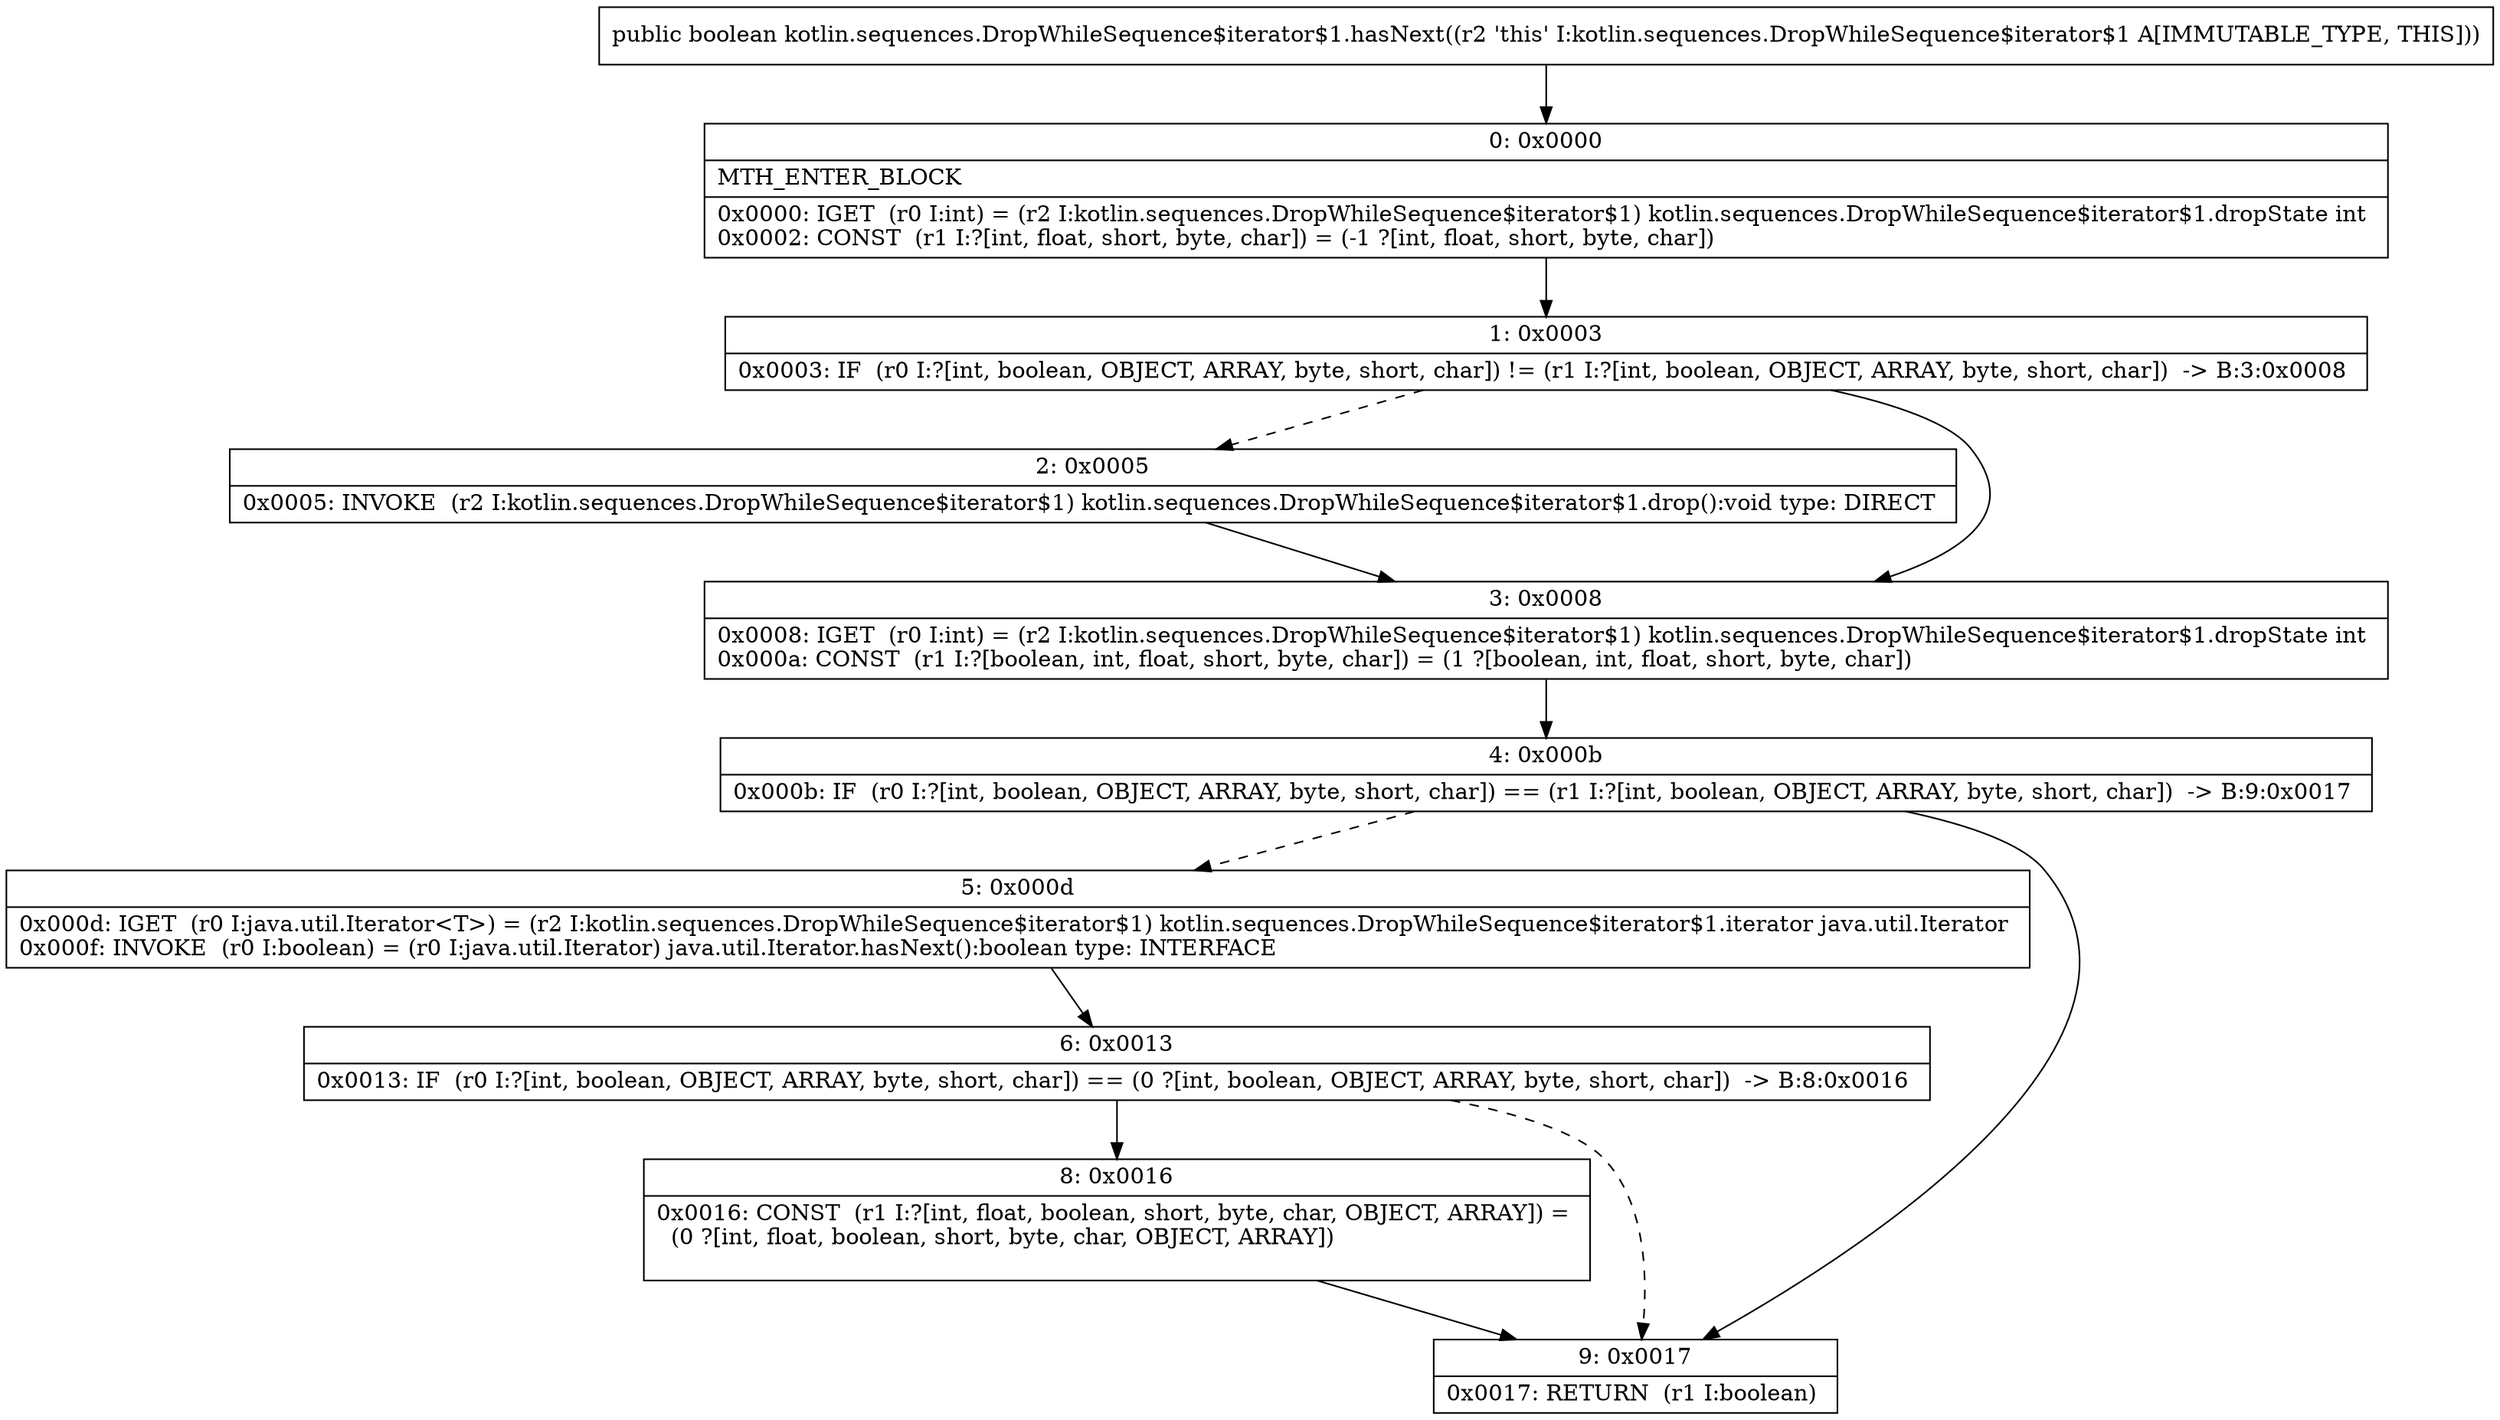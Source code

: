 digraph "CFG forkotlin.sequences.DropWhileSequence$iterator$1.hasNext()Z" {
Node_0 [shape=record,label="{0\:\ 0x0000|MTH_ENTER_BLOCK\l|0x0000: IGET  (r0 I:int) = (r2 I:kotlin.sequences.DropWhileSequence$iterator$1) kotlin.sequences.DropWhileSequence$iterator$1.dropState int \l0x0002: CONST  (r1 I:?[int, float, short, byte, char]) = (\-1 ?[int, float, short, byte, char]) \l}"];
Node_1 [shape=record,label="{1\:\ 0x0003|0x0003: IF  (r0 I:?[int, boolean, OBJECT, ARRAY, byte, short, char]) != (r1 I:?[int, boolean, OBJECT, ARRAY, byte, short, char])  \-\> B:3:0x0008 \l}"];
Node_2 [shape=record,label="{2\:\ 0x0005|0x0005: INVOKE  (r2 I:kotlin.sequences.DropWhileSequence$iterator$1) kotlin.sequences.DropWhileSequence$iterator$1.drop():void type: DIRECT \l}"];
Node_3 [shape=record,label="{3\:\ 0x0008|0x0008: IGET  (r0 I:int) = (r2 I:kotlin.sequences.DropWhileSequence$iterator$1) kotlin.sequences.DropWhileSequence$iterator$1.dropState int \l0x000a: CONST  (r1 I:?[boolean, int, float, short, byte, char]) = (1 ?[boolean, int, float, short, byte, char]) \l}"];
Node_4 [shape=record,label="{4\:\ 0x000b|0x000b: IF  (r0 I:?[int, boolean, OBJECT, ARRAY, byte, short, char]) == (r1 I:?[int, boolean, OBJECT, ARRAY, byte, short, char])  \-\> B:9:0x0017 \l}"];
Node_5 [shape=record,label="{5\:\ 0x000d|0x000d: IGET  (r0 I:java.util.Iterator\<T\>) = (r2 I:kotlin.sequences.DropWhileSequence$iterator$1) kotlin.sequences.DropWhileSequence$iterator$1.iterator java.util.Iterator \l0x000f: INVOKE  (r0 I:boolean) = (r0 I:java.util.Iterator) java.util.Iterator.hasNext():boolean type: INTERFACE \l}"];
Node_6 [shape=record,label="{6\:\ 0x0013|0x0013: IF  (r0 I:?[int, boolean, OBJECT, ARRAY, byte, short, char]) == (0 ?[int, boolean, OBJECT, ARRAY, byte, short, char])  \-\> B:8:0x0016 \l}"];
Node_8 [shape=record,label="{8\:\ 0x0016|0x0016: CONST  (r1 I:?[int, float, boolean, short, byte, char, OBJECT, ARRAY]) = \l  (0 ?[int, float, boolean, short, byte, char, OBJECT, ARRAY])\l \l}"];
Node_9 [shape=record,label="{9\:\ 0x0017|0x0017: RETURN  (r1 I:boolean) \l}"];
MethodNode[shape=record,label="{public boolean kotlin.sequences.DropWhileSequence$iterator$1.hasNext((r2 'this' I:kotlin.sequences.DropWhileSequence$iterator$1 A[IMMUTABLE_TYPE, THIS])) }"];
MethodNode -> Node_0;
Node_0 -> Node_1;
Node_1 -> Node_2[style=dashed];
Node_1 -> Node_3;
Node_2 -> Node_3;
Node_3 -> Node_4;
Node_4 -> Node_5[style=dashed];
Node_4 -> Node_9;
Node_5 -> Node_6;
Node_6 -> Node_8;
Node_6 -> Node_9[style=dashed];
Node_8 -> Node_9;
}

